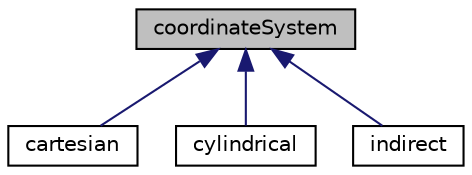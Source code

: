 digraph "coordinateSystem"
{
  bgcolor="transparent";
  edge [fontname="Helvetica",fontsize="10",labelfontname="Helvetica",labelfontsize="10"];
  node [fontname="Helvetica",fontsize="10",shape=record];
  Node1 [label="coordinateSystem",height=0.2,width=0.4,color="black", fillcolor="grey75", style="filled" fontcolor="black"];
  Node1 -> Node2 [dir="back",color="midnightblue",fontsize="10",style="solid",fontname="Helvetica"];
  Node2 [label="cartesian",height=0.2,width=0.4,color="black",URL="$classFoam_1_1coordSystem_1_1cartesian.html",tooltip="A Cartesian coordinate system. "];
  Node1 -> Node3 [dir="back",color="midnightblue",fontsize="10",style="solid",fontname="Helvetica"];
  Node3 [label="cylindrical",height=0.2,width=0.4,color="black",URL="$classFoam_1_1coordSystem_1_1cylindrical.html",tooltip="A cylindrical coordinate system (r-theta-z). The coordinate system angle theta is always in radians..."];
  Node1 -> Node4 [dir="back",color="midnightblue",fontsize="10",style="solid",fontname="Helvetica"];
  Node4 [label="indirect",height=0.2,width=0.4,color="black",URL="$classFoam_1_1coordSystem_1_1indirect.html",tooltip="A coordinate system forward to a global coordinate system that is normally provided by the constant/c..."];
}
